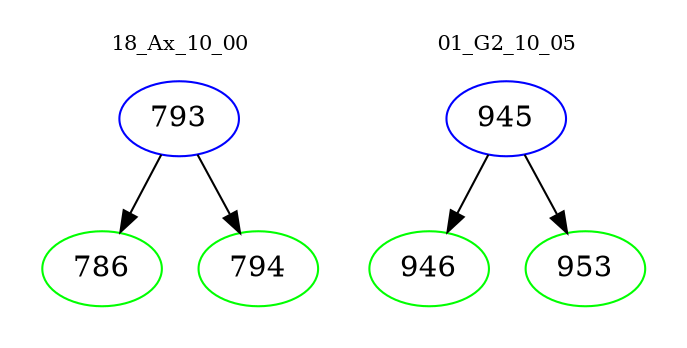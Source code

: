 digraph{
subgraph cluster_0 {
color = white
label = "18_Ax_10_00";
fontsize=10;
T0_793 [label="793", color="blue"]
T0_793 -> T0_786 [color="black"]
T0_786 [label="786", color="green"]
T0_793 -> T0_794 [color="black"]
T0_794 [label="794", color="green"]
}
subgraph cluster_1 {
color = white
label = "01_G2_10_05";
fontsize=10;
T1_945 [label="945", color="blue"]
T1_945 -> T1_946 [color="black"]
T1_946 [label="946", color="green"]
T1_945 -> T1_953 [color="black"]
T1_953 [label="953", color="green"]
}
}
